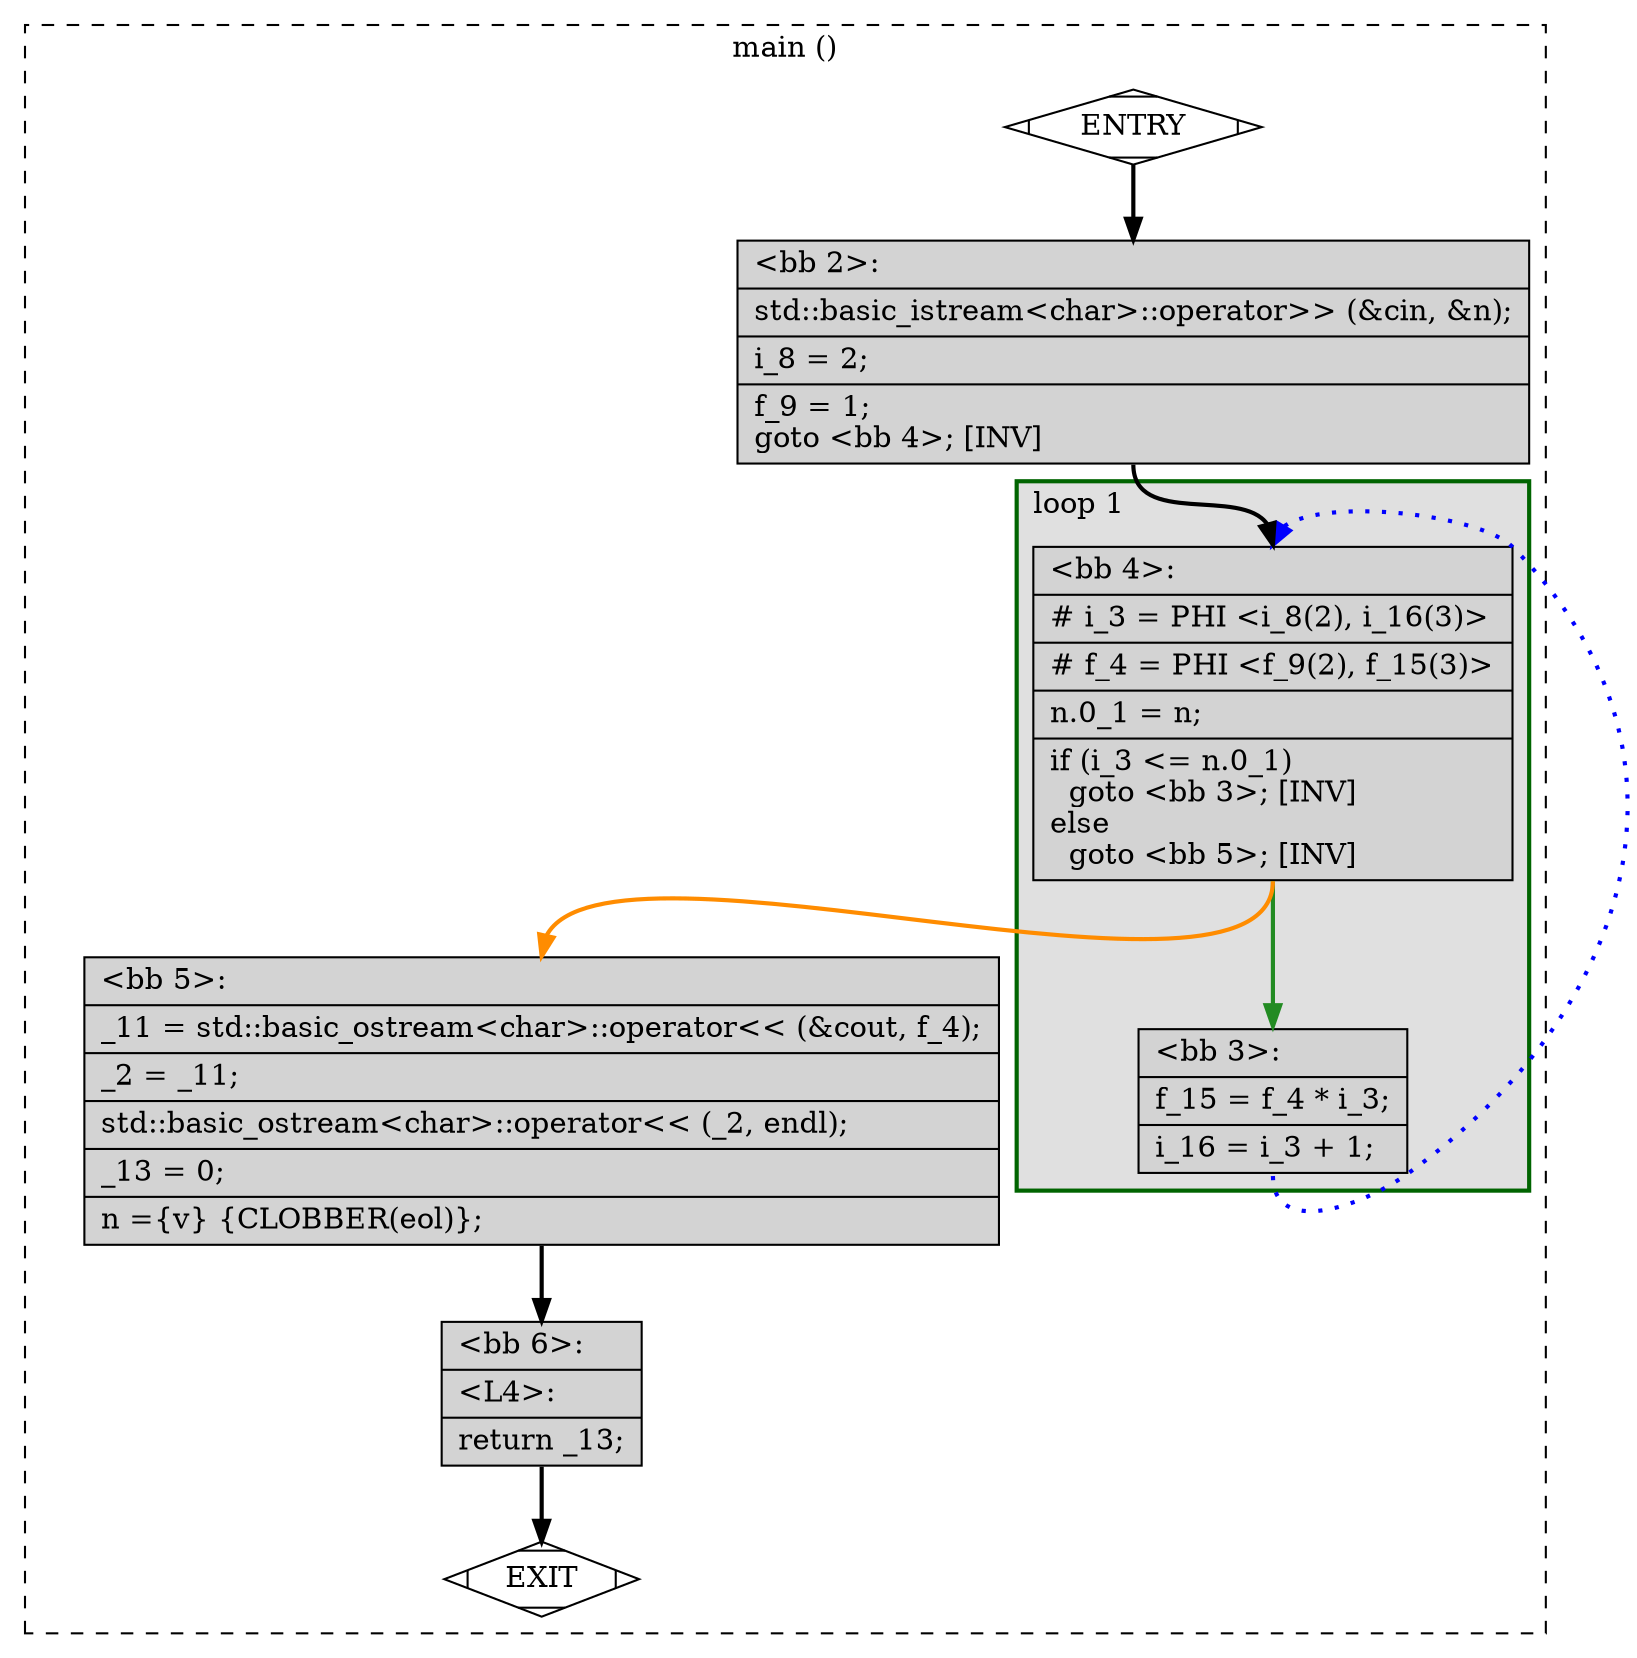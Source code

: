 digraph "factorial.cpp.254t.optimized" {
overlap=false;
subgraph "cluster_main" {
	style="dashed";
	color="black";
	label="main ()";
	subgraph cluster_1988_1 {
	style="filled";
	color="darkgreen";
	fillcolor="grey88";
	label="loop 1";
	labeljust=l;
	penwidth=2;
	fn_1988_basic_block_4 [shape=record,style=filled,fillcolor=lightgrey,label="{\<bb\ 4\>:\l\
|#\ i_3\ =\ PHI\ \<i_8(2),\ i_16(3)\>\l\
|#\ f_4\ =\ PHI\ \<f_9(2),\ f_15(3)\>\l\
|n.0_1\ =\ n;\l\
|if\ (i_3\ \<=\ n.0_1)\l\
\ \ goto\ \<bb\ 3\>;\ [INV]\l\
else\l\
\ \ goto\ \<bb\ 5\>;\ [INV]\l\
}"];

	fn_1988_basic_block_3 [shape=record,style=filled,fillcolor=lightgrey,label="{\<bb\ 3\>:\l\
|f_15\ =\ f_4\ *\ i_3;\l\
|i_16\ =\ i_3\ +\ 1;\l\
}"];

	}
	fn_1988_basic_block_0 [shape=Mdiamond,style=filled,fillcolor=white,label="ENTRY"];

	fn_1988_basic_block_1 [shape=Mdiamond,style=filled,fillcolor=white,label="EXIT"];

	fn_1988_basic_block_2 [shape=record,style=filled,fillcolor=lightgrey,label="{\<bb\ 2\>:\l\
|std::basic_istream\<char\>::operator\>\>\ (&cin,\ &n);\l\
|i_8\ =\ 2;\l\
|f_9\ =\ 1;\l\
goto\ \<bb\ 4\>;\ [INV]\l\
}"];

	fn_1988_basic_block_5 [shape=record,style=filled,fillcolor=lightgrey,label="{\<bb\ 5\>:\l\
|_11\ =\ std::basic_ostream\<char\>::operator\<\<\ (&cout,\ f_4);\l\
|_2\ =\ _11;\l\
|std::basic_ostream\<char\>::operator\<\<\ (_2,\ endl);\l\
|_13\ =\ 0;\l\
|n\ =\{v\}\ \{CLOBBER(eol)\};\l\
}"];

	fn_1988_basic_block_6 [shape=record,style=filled,fillcolor=lightgrey,label="{\<bb\ 6\>:\l\
|\<L4\>:\l\
|return\ _13;\l\
}"];

	fn_1988_basic_block_0:s -> fn_1988_basic_block_2:n [style="solid,bold",color=black,weight=100,constraint=true];
	fn_1988_basic_block_2:s -> fn_1988_basic_block_4:n [style="solid,bold",color=black,weight=100,constraint=true];
	fn_1988_basic_block_3:s -> fn_1988_basic_block_4:n [style="dotted,bold",color=blue,weight=10,constraint=false];
	fn_1988_basic_block_4:s -> fn_1988_basic_block_3:n [style="solid,bold",color=forestgreen,weight=10,constraint=true];
	fn_1988_basic_block_4:s -> fn_1988_basic_block_5:n [style="solid,bold",color=darkorange,weight=10,constraint=true];
	fn_1988_basic_block_5:s -> fn_1988_basic_block_6:n [style="solid,bold",color=black,weight=100,constraint=true];
	fn_1988_basic_block_6:s -> fn_1988_basic_block_1:n [style="solid,bold",color=black,weight=10,constraint=true];
	fn_1988_basic_block_0:s -> fn_1988_basic_block_1:n [style="invis",constraint=true];
}
}
